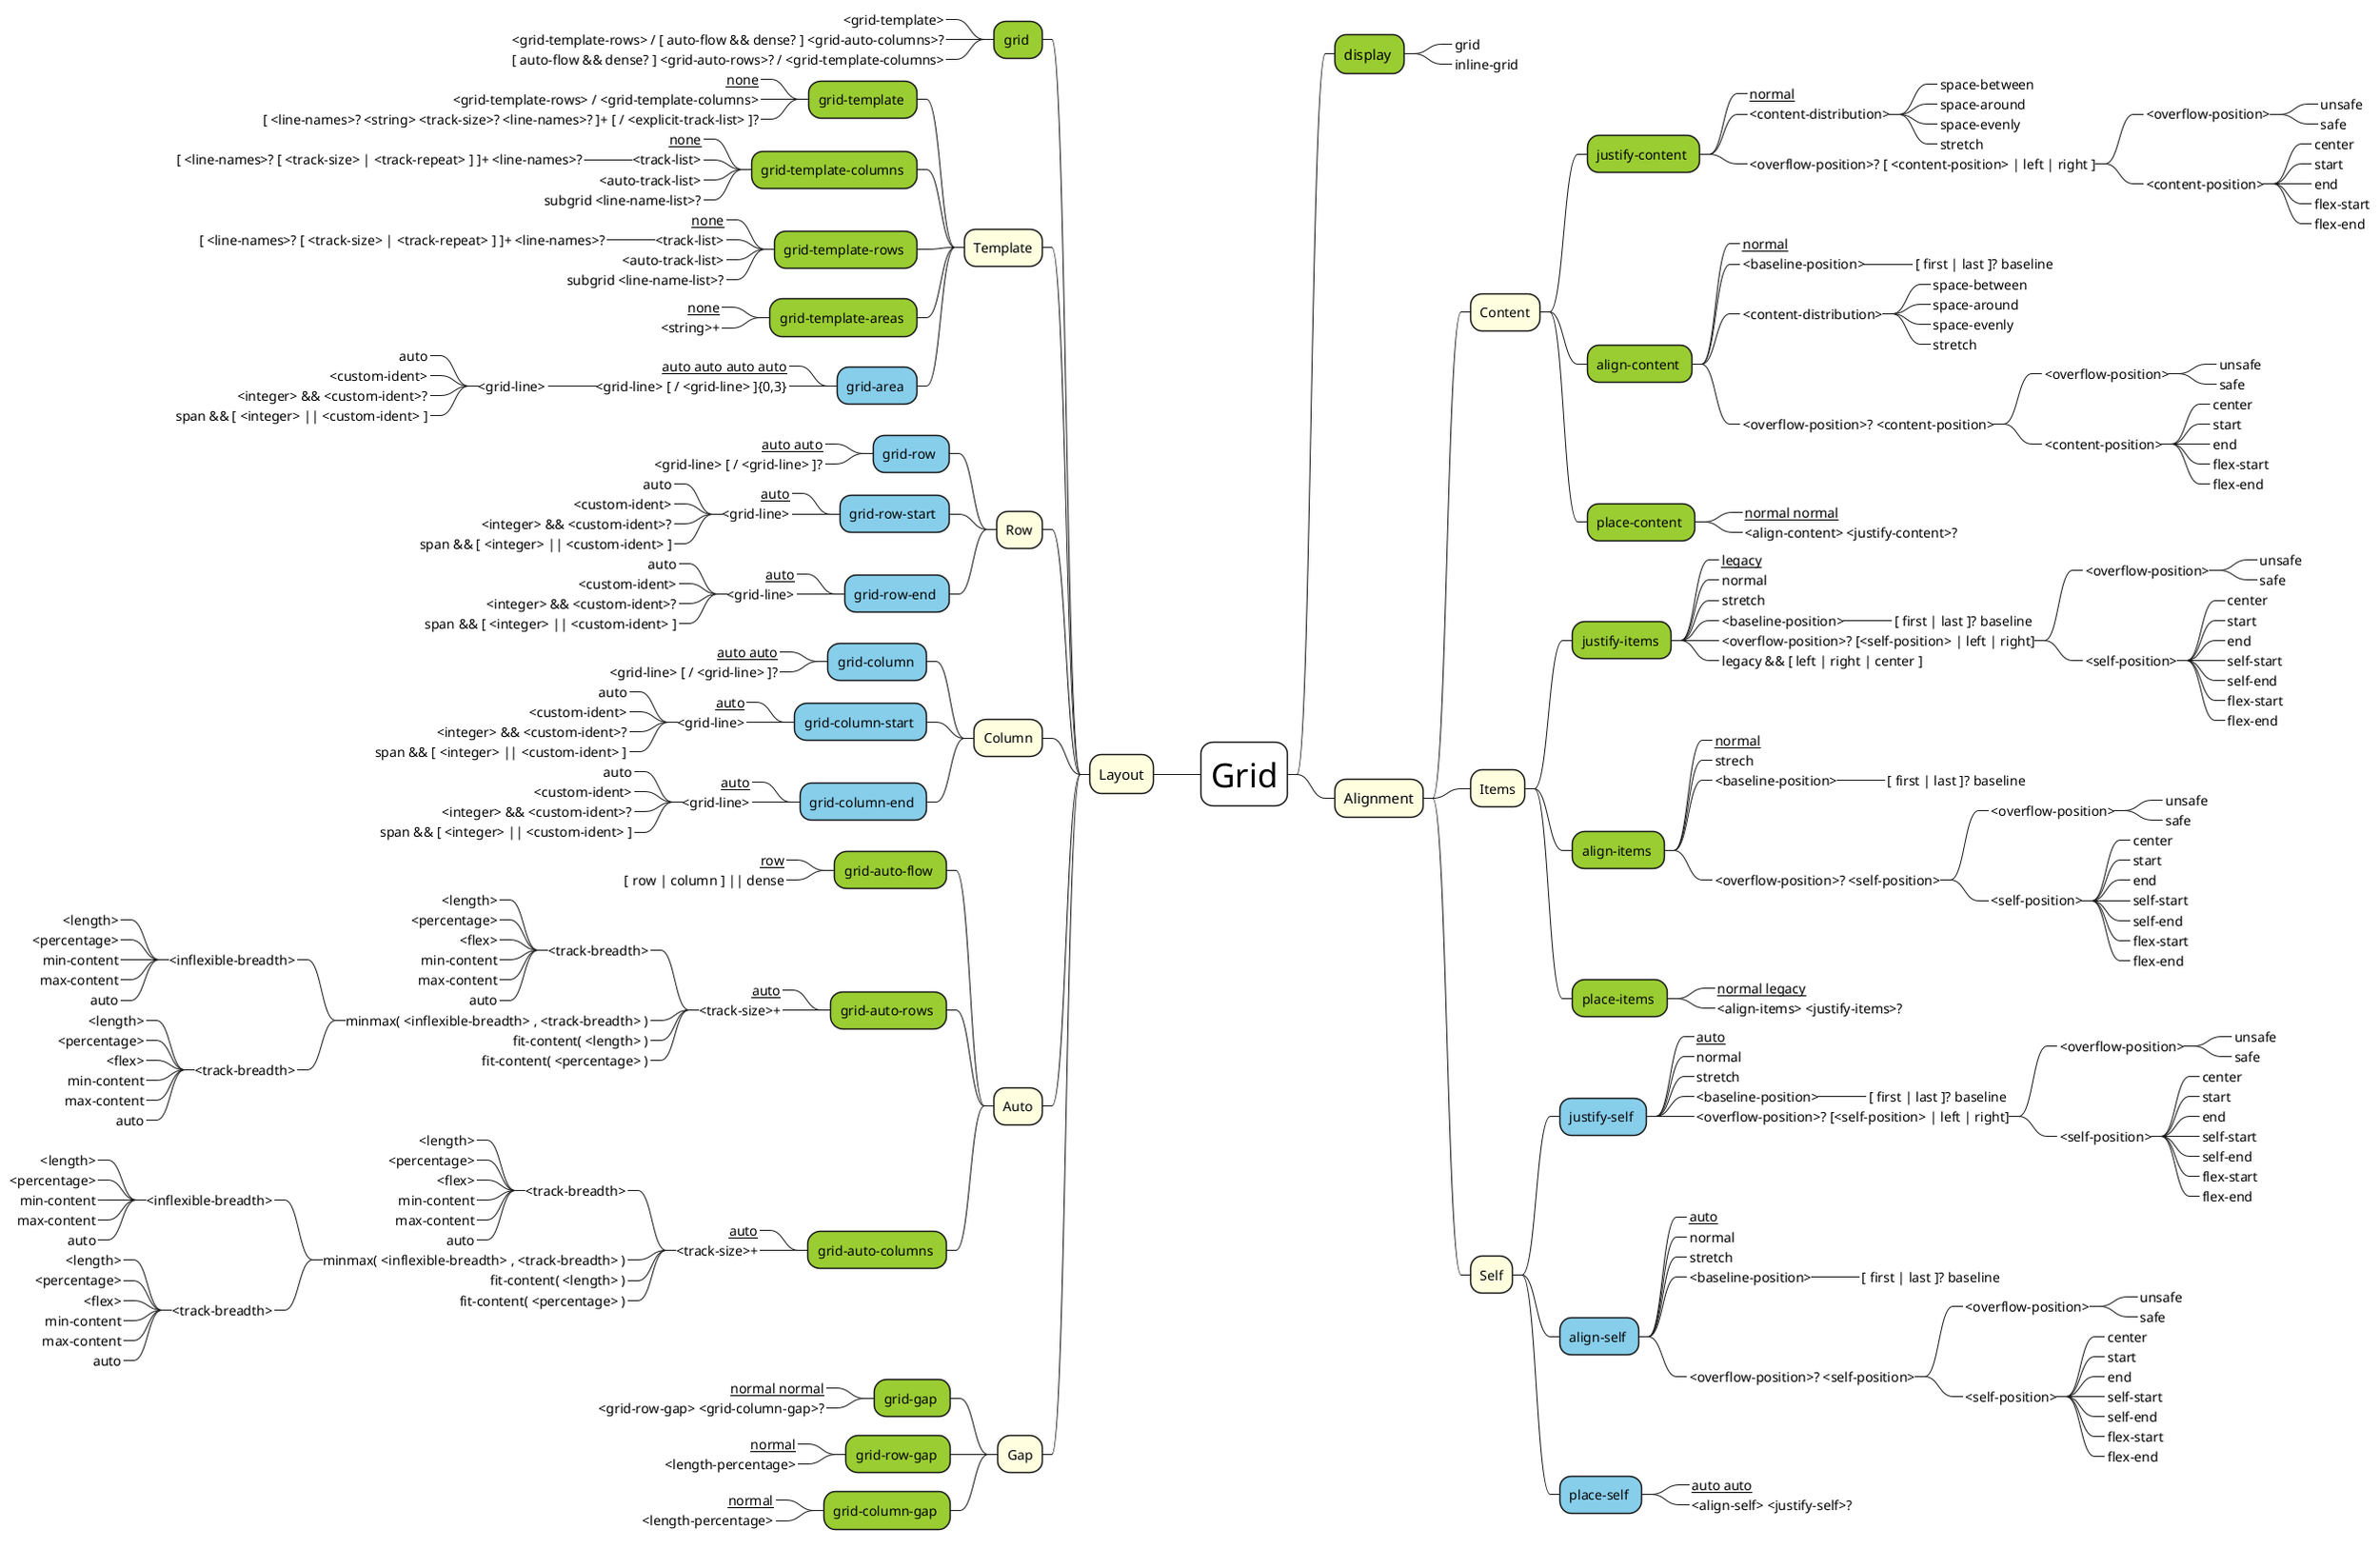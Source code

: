 @startmindmap
<style>
mindmapDiagram {
  Node {
    BackGroundColor LightYellow
  }
  rootNode {
    FontSize 35
    BackGroundColor white
  }
  :depth(1) {
    FontSize 15
  }
  .containerStyle * {
    BackgroundColor YellowGreen
  }
  .itemStyle * {
    BackgroundColor SkyBlue
  }
}
</style>
+ Grid
' ++ W3C TR
' +++_ CSS Grid Layout Module Level 2 https://www.w3.org/TR/css-grid-2/
' +++_ CSS Box Alignment Module Level 3 https://www.w3.org/TR/css-align-3/
++ display <<containerStyle>>
+++_ grid
+++_ inline-grid
++ Alignment
+++ Content
++++ justify-content <<containerStyle>>
+++++_ <u>normal</u>
+++++_ <content-distribution>
++++++_ space-between
++++++_ space-around
++++++_ space-evenly
++++++_ stretch
+++++_ <overflow-position>? [ <content-position> | left | right ]
++++++_ <overflow-position>
+++++++_ unsafe
+++++++_ safe
++++++_ <content-position>
+++++++_ center
+++++++_ start
+++++++_ end
+++++++_ flex-start
+++++++_ flex-end
++++ align-content <<containerStyle>>
+++++_ <u>normal</u>
+++++_ <baseline-position>
++++++_ [ first | last ]? baseline
+++++_ <content-distribution>
++++++_ space-between
++++++_ space-around
++++++_ space-evenly
++++++_ stretch
+++++_ <overflow-position>? <content-position>
++++++_ <overflow-position>
+++++++_ unsafe
+++++++_ safe
++++++_ <content-position>
+++++++_ center
+++++++_ start
+++++++_ end
+++++++_ flex-start
+++++++_ flex-end
++++ place-content <<containerStyle>>
+++++_ <u>normal normal</u>
+++++_ <align-content> <justify-content>?
+++ Items
++++ justify-items <<containerStyle>>
+++++_ <u>legacy</u>
+++++_ normal
+++++_ stretch
+++++_ <baseline-position>
++++++_ [ first | last ]? baseline
+++++_ <overflow-position>? [<self-position> | left | right]
++++++_ <overflow-position>
+++++++_ unsafe
+++++++_ safe
++++++_ <self-position>
+++++++_ center
+++++++_ start
+++++++_ end
+++++++_ self-start
+++++++_ self-end
+++++++_ flex-start
+++++++_ flex-end
+++++_ legacy && [ left | right | center ]
++++ align-items <<containerStyle>>
+++++_ <u>normal</u>
+++++_ strech
+++++_ <baseline-position>
++++++_ [ first | last ]? baseline
+++++_ <overflow-position>? <self-position>
++++++_ <overflow-position>
+++++++_ unsafe
+++++++_ safe
++++++_ <self-position>
+++++++_ center
+++++++_ start
+++++++_ end
+++++++_ self-start
+++++++_ self-end
+++++++_ flex-start
+++++++_ flex-end
++++ place-items <<containerStyle>>
+++++_ <u>normal legacy</u>
+++++_ <align-items> <justify-items>?
+++ Self
++++ justify-self <<itemStyle>>
+++++_ <u>auto</u>
+++++_ normal
+++++_ stretch
+++++_ <baseline-position>
++++++_ [ first | last ]? baseline
+++++_ <overflow-position>? [<self-position> | left | right]
++++++_ <overflow-position>
+++++++_ unsafe
+++++++_ safe
++++++_ <self-position>
+++++++_ center
+++++++_ start
+++++++_ end
+++++++_ self-start
+++++++_ self-end
+++++++_ flex-start
+++++++_ flex-end
++++ align-self <<itemStyle>>
+++++_ <u>auto</u>
+++++_ normal
+++++_ stretch
+++++_ <baseline-position>
++++++_ [ first | last ]? baseline
+++++_ <overflow-position>? <self-position>
++++++_ <overflow-position>
+++++++_ unsafe
+++++++_ safe
++++++_ <self-position>
+++++++_ center
+++++++_ start
+++++++_ end
+++++++_ self-start
+++++++_ self-end
+++++++_ flex-start
+++++++_ flex-end
++++ place-self <<itemStyle>>
+++++_ <u>auto auto</u>
+++++_ <align-self> <justify-self>?
-- Layout
--- grid <<containerStyle>>
----_ <grid-template>
----_ <grid-template-rows> / [ auto-flow && dense? ] <grid-auto-columns>?
----_ [ auto-flow && dense? ] <grid-auto-rows>? / <grid-template-columns>
--- Template
---- grid-template <<containerStyle>>
-----_ <u>none</u>
-----_ <grid-template-rows> / <grid-template-columns>
-----_ [ <line-names>? <string> <track-size>? <line-names>? ]+ [ / <explicit-track-list> ]?
---- grid-template-columns <<containerStyle>>
-----_ <u>none</u>
-----_ <track-list>
------_ [ <line-names>? [ <track-size> | <track-repeat> ] ]+ <line-names>?
-----_ <auto-track-list>
-----_ subgrid <line-name-list>?
---- grid-template-rows <<containerStyle>>
-----_ <u>none</u>
-----_ <track-list>
------_ [ <line-names>? [ <track-size> | <track-repeat> ] ]+ <line-names>?
-----_ <auto-track-list>
-----_ subgrid <line-name-list>?
---- grid-template-areas <<containerStyle>>
-----_ <u>none</u>
-----_ <string>+
---- grid-area <<itemStyle>>
-----_ <u>auto auto auto auto</u>
-----_ <grid-line> [ / <grid-line> ]{0,3}
------_ <grid-line>
-------_ auto
-------_ <custom-ident>
-------_ <integer> && <custom-ident>?
-------_ span && [ <integer> || <custom-ident> ]
--- Row
---- grid-row <<itemStyle>>
-----_ <u>auto auto</u>
-----_ <grid-line> [ / <grid-line> ]?
---- grid-row-start <<itemStyle>>
-----_ <u>auto</u>
-----_ <grid-line>
------_ auto
------_ <custom-ident>
------_ <integer> && <custom-ident>?
------_ span && [ <integer> || <custom-ident> ]
---- grid-row-end <<itemStyle>>
-----_ <u>auto</u>
-----_ <grid-line>
------_ auto
------_ <custom-ident>
------_ <integer> && <custom-ident>?
------_ span && [ <integer> || <custom-ident> ]
--- Column
---- grid-column <<itemStyle>>
-----_ <u>auto auto</u>
-----_ <grid-line> [ / <grid-line> ]?
---- grid-column-start <<itemStyle>>
-----_ <u>auto</u>
-----_ <grid-line>
------_ auto
------_ <custom-ident>
------_ <integer> && <custom-ident>?
------_ span && [ <integer> || <custom-ident> ]
---- grid-column-end <<itemStyle>>
-----_ <u>auto</u>
-----_ <grid-line>
------_ auto
------_ <custom-ident>
------_ <integer> && <custom-ident>?
------_ span && [ <integer> || <custom-ident> ]
--- Auto
---- grid-auto-flow <<containerStyle>>
-----_ <u>row</u>
-----_ [ row | column ] || dense
---- grid-auto-rows <<containerStyle>>
-----_ <u>auto</u>
-----_ <track-size>+
------_ <track-breadth>
-------_ <length>
-------_ <percentage>
-------_ <flex>
-------_ min-content
-------_ max-content
-------_ auto
------_ minmax( <inflexible-breadth> , <track-breadth> )
-------_ <inflexible-breadth>
--------_ <length>
--------_ <percentage>
--------_ min-content
--------_ max-content
--------_ auto
-------_ <track-breadth>
--------_ <length>
--------_ <percentage>
--------_ <flex>
--------_ min-content
--------_ max-content
--------_ auto
------_ fit-content( <length> )
------_ fit-content( <percentage> )
---- grid-auto-columns <<containerStyle>>
-----_ <u>auto</u>
-----_ <track-size>+
------_ <track-breadth>
-------_ <length>
-------_ <percentage>
-------_ <flex>
-------_ min-content
-------_ max-content
-------_ auto
------_ minmax( <inflexible-breadth> , <track-breadth> )
-------_ <inflexible-breadth>
--------_ <length>
--------_ <percentage>
--------_ min-content
--------_ max-content
--------_ auto
-------_ <track-breadth>
--------_ <length>
--------_ <percentage>
--------_ <flex>
--------_ min-content
--------_ max-content
--------_ auto
------_ fit-content( <length> )
------_ fit-content( <percentage> )
--- Gap
---- grid-gap <<containerStyle>>
-----_ <u>normal normal</u>
-----_ <grid-row-gap> <grid-column-gap>?
---- grid-row-gap <<containerStyle>>
-----_ <u>normal</u>
-----_ <length-percentage>
---- grid-column-gap <<containerStyle>>
-----_ <u>normal</u>
-----_ <length-percentage>
@endmindmap
